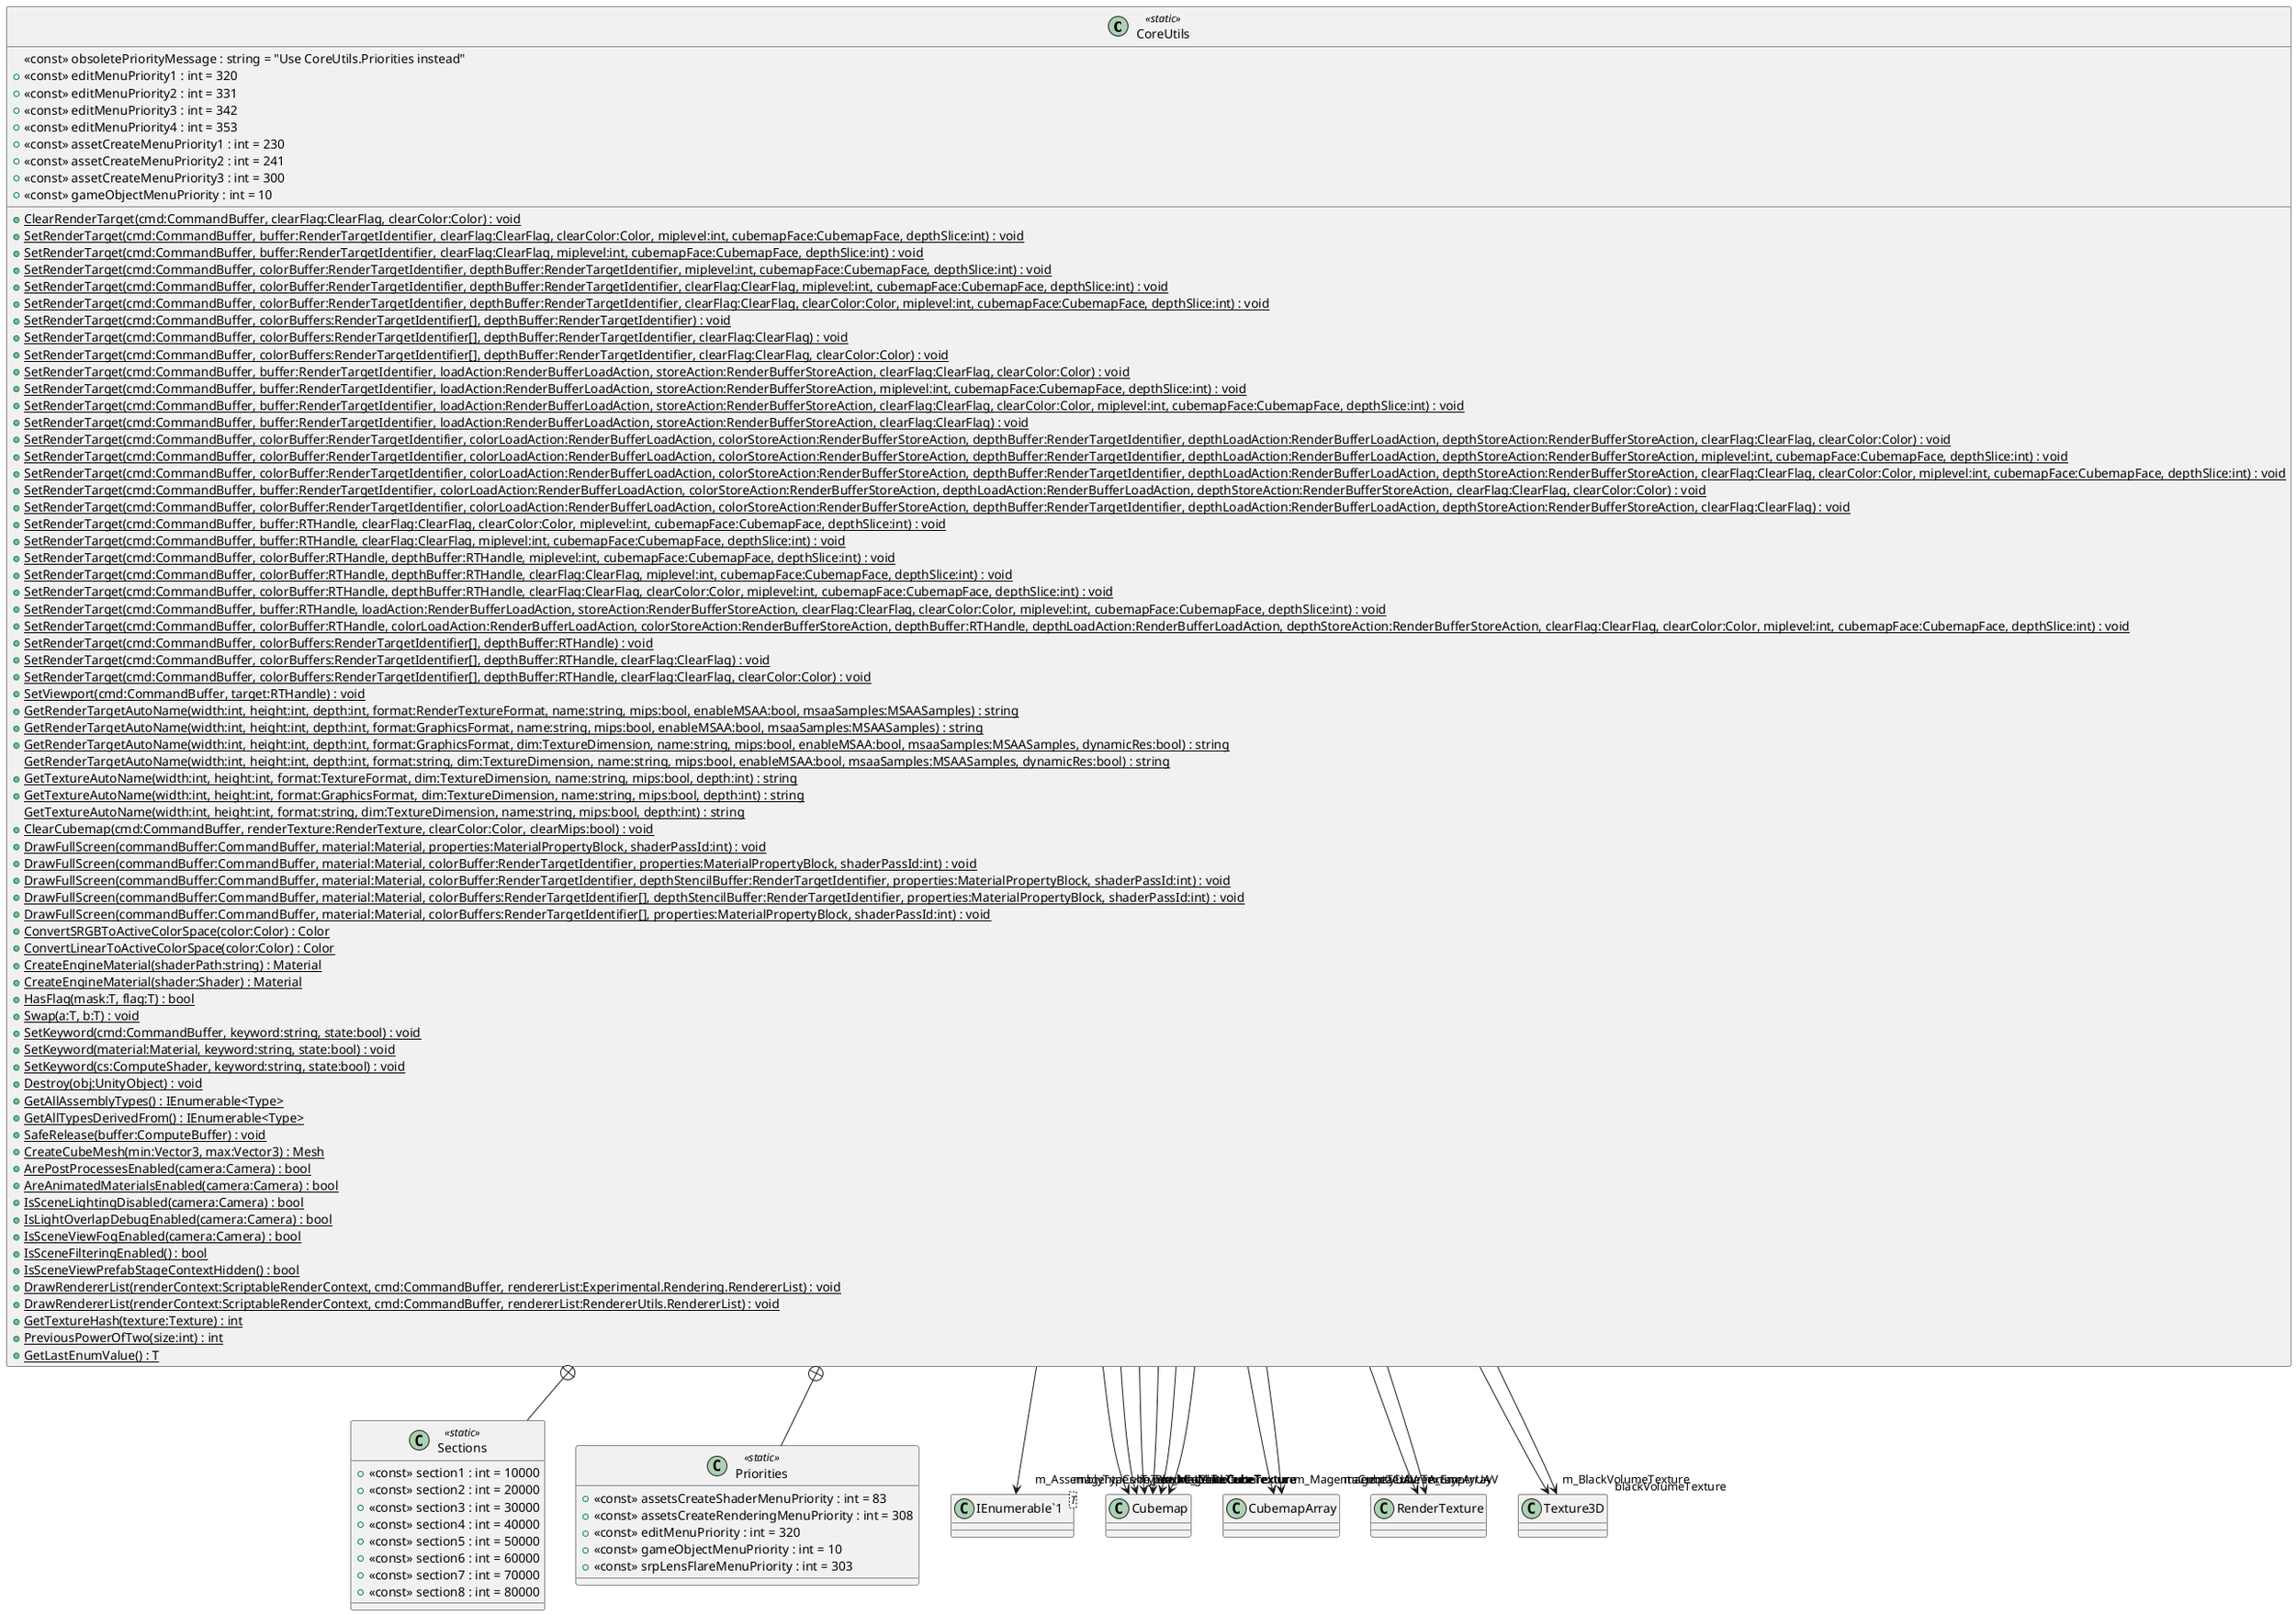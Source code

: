 @startuml
class CoreUtils <<static>> {
    <<const>> obsoletePriorityMessage : string = "Use CoreUtils.Priorities instead"
    + <<const>> editMenuPriority1 : int = 320
    + <<const>> editMenuPriority2 : int = 331
    + <<const>> editMenuPriority3 : int = 342
    + <<const>> editMenuPriority4 : int = 353
    + <<const>> assetCreateMenuPriority1 : int = 230
    + <<const>> assetCreateMenuPriority2 : int = 241
    + <<const>> assetCreateMenuPriority3 : int = 300
    + <<const>> gameObjectMenuPriority : int = 10
    + {static} ClearRenderTarget(cmd:CommandBuffer, clearFlag:ClearFlag, clearColor:Color) : void
    + {static} SetRenderTarget(cmd:CommandBuffer, buffer:RenderTargetIdentifier, clearFlag:ClearFlag, clearColor:Color, miplevel:int, cubemapFace:CubemapFace, depthSlice:int) : void
    + {static} SetRenderTarget(cmd:CommandBuffer, buffer:RenderTargetIdentifier, clearFlag:ClearFlag, miplevel:int, cubemapFace:CubemapFace, depthSlice:int) : void
    + {static} SetRenderTarget(cmd:CommandBuffer, colorBuffer:RenderTargetIdentifier, depthBuffer:RenderTargetIdentifier, miplevel:int, cubemapFace:CubemapFace, depthSlice:int) : void
    + {static} SetRenderTarget(cmd:CommandBuffer, colorBuffer:RenderTargetIdentifier, depthBuffer:RenderTargetIdentifier, clearFlag:ClearFlag, miplevel:int, cubemapFace:CubemapFace, depthSlice:int) : void
    + {static} SetRenderTarget(cmd:CommandBuffer, colorBuffer:RenderTargetIdentifier, depthBuffer:RenderTargetIdentifier, clearFlag:ClearFlag, clearColor:Color, miplevel:int, cubemapFace:CubemapFace, depthSlice:int) : void
    + {static} SetRenderTarget(cmd:CommandBuffer, colorBuffers:RenderTargetIdentifier[], depthBuffer:RenderTargetIdentifier) : void
    + {static} SetRenderTarget(cmd:CommandBuffer, colorBuffers:RenderTargetIdentifier[], depthBuffer:RenderTargetIdentifier, clearFlag:ClearFlag) : void
    + {static} SetRenderTarget(cmd:CommandBuffer, colorBuffers:RenderTargetIdentifier[], depthBuffer:RenderTargetIdentifier, clearFlag:ClearFlag, clearColor:Color) : void
    + {static} SetRenderTarget(cmd:CommandBuffer, buffer:RenderTargetIdentifier, loadAction:RenderBufferLoadAction, storeAction:RenderBufferStoreAction, clearFlag:ClearFlag, clearColor:Color) : void
    + {static} SetRenderTarget(cmd:CommandBuffer, buffer:RenderTargetIdentifier, loadAction:RenderBufferLoadAction, storeAction:RenderBufferStoreAction, miplevel:int, cubemapFace:CubemapFace, depthSlice:int) : void
    + {static} SetRenderTarget(cmd:CommandBuffer, buffer:RenderTargetIdentifier, loadAction:RenderBufferLoadAction, storeAction:RenderBufferStoreAction, clearFlag:ClearFlag, clearColor:Color, miplevel:int, cubemapFace:CubemapFace, depthSlice:int) : void
    + {static} SetRenderTarget(cmd:CommandBuffer, buffer:RenderTargetIdentifier, loadAction:RenderBufferLoadAction, storeAction:RenderBufferStoreAction, clearFlag:ClearFlag) : void
    + {static} SetRenderTarget(cmd:CommandBuffer, colorBuffer:RenderTargetIdentifier, colorLoadAction:RenderBufferLoadAction, colorStoreAction:RenderBufferStoreAction, depthBuffer:RenderTargetIdentifier, depthLoadAction:RenderBufferLoadAction, depthStoreAction:RenderBufferStoreAction, clearFlag:ClearFlag, clearColor:Color) : void
    + {static} SetRenderTarget(cmd:CommandBuffer, colorBuffer:RenderTargetIdentifier, colorLoadAction:RenderBufferLoadAction, colorStoreAction:RenderBufferStoreAction, depthBuffer:RenderTargetIdentifier, depthLoadAction:RenderBufferLoadAction, depthStoreAction:RenderBufferStoreAction, miplevel:int, cubemapFace:CubemapFace, depthSlice:int) : void
    + {static} SetRenderTarget(cmd:CommandBuffer, colorBuffer:RenderTargetIdentifier, colorLoadAction:RenderBufferLoadAction, colorStoreAction:RenderBufferStoreAction, depthBuffer:RenderTargetIdentifier, depthLoadAction:RenderBufferLoadAction, depthStoreAction:RenderBufferStoreAction, clearFlag:ClearFlag, clearColor:Color, miplevel:int, cubemapFace:CubemapFace, depthSlice:int) : void
    + {static} SetRenderTarget(cmd:CommandBuffer, buffer:RenderTargetIdentifier, colorLoadAction:RenderBufferLoadAction, colorStoreAction:RenderBufferStoreAction, depthLoadAction:RenderBufferLoadAction, depthStoreAction:RenderBufferStoreAction, clearFlag:ClearFlag, clearColor:Color) : void
    + {static} SetRenderTarget(cmd:CommandBuffer, colorBuffer:RenderTargetIdentifier, colorLoadAction:RenderBufferLoadAction, colorStoreAction:RenderBufferStoreAction, depthBuffer:RenderTargetIdentifier, depthLoadAction:RenderBufferLoadAction, depthStoreAction:RenderBufferStoreAction, clearFlag:ClearFlag) : void
    + {static} SetRenderTarget(cmd:CommandBuffer, buffer:RTHandle, clearFlag:ClearFlag, clearColor:Color, miplevel:int, cubemapFace:CubemapFace, depthSlice:int) : void
    + {static} SetRenderTarget(cmd:CommandBuffer, buffer:RTHandle, clearFlag:ClearFlag, miplevel:int, cubemapFace:CubemapFace, depthSlice:int) : void
    + {static} SetRenderTarget(cmd:CommandBuffer, colorBuffer:RTHandle, depthBuffer:RTHandle, miplevel:int, cubemapFace:CubemapFace, depthSlice:int) : void
    + {static} SetRenderTarget(cmd:CommandBuffer, colorBuffer:RTHandle, depthBuffer:RTHandle, clearFlag:ClearFlag, miplevel:int, cubemapFace:CubemapFace, depthSlice:int) : void
    + {static} SetRenderTarget(cmd:CommandBuffer, colorBuffer:RTHandle, depthBuffer:RTHandle, clearFlag:ClearFlag, clearColor:Color, miplevel:int, cubemapFace:CubemapFace, depthSlice:int) : void
    + {static} SetRenderTarget(cmd:CommandBuffer, buffer:RTHandle, loadAction:RenderBufferLoadAction, storeAction:RenderBufferStoreAction, clearFlag:ClearFlag, clearColor:Color, miplevel:int, cubemapFace:CubemapFace, depthSlice:int) : void
    + {static} SetRenderTarget(cmd:CommandBuffer, colorBuffer:RTHandle, colorLoadAction:RenderBufferLoadAction, colorStoreAction:RenderBufferStoreAction, depthBuffer:RTHandle, depthLoadAction:RenderBufferLoadAction, depthStoreAction:RenderBufferStoreAction, clearFlag:ClearFlag, clearColor:Color, miplevel:int, cubemapFace:CubemapFace, depthSlice:int) : void
    + {static} SetRenderTarget(cmd:CommandBuffer, colorBuffers:RenderTargetIdentifier[], depthBuffer:RTHandle) : void
    + {static} SetRenderTarget(cmd:CommandBuffer, colorBuffers:RenderTargetIdentifier[], depthBuffer:RTHandle, clearFlag:ClearFlag) : void
    + {static} SetRenderTarget(cmd:CommandBuffer, colorBuffers:RenderTargetIdentifier[], depthBuffer:RTHandle, clearFlag:ClearFlag, clearColor:Color) : void
    + {static} SetViewport(cmd:CommandBuffer, target:RTHandle) : void
    + {static} GetRenderTargetAutoName(width:int, height:int, depth:int, format:RenderTextureFormat, name:string, mips:bool, enableMSAA:bool, msaaSamples:MSAASamples) : string
    + {static} GetRenderTargetAutoName(width:int, height:int, depth:int, format:GraphicsFormat, name:string, mips:bool, enableMSAA:bool, msaaSamples:MSAASamples) : string
    + {static} GetRenderTargetAutoName(width:int, height:int, depth:int, format:GraphicsFormat, dim:TextureDimension, name:string, mips:bool, enableMSAA:bool, msaaSamples:MSAASamples, dynamicRes:bool) : string
    {static} GetRenderTargetAutoName(width:int, height:int, depth:int, format:string, dim:TextureDimension, name:string, mips:bool, enableMSAA:bool, msaaSamples:MSAASamples, dynamicRes:bool) : string
    + {static} GetTextureAutoName(width:int, height:int, format:TextureFormat, dim:TextureDimension, name:string, mips:bool, depth:int) : string
    + {static} GetTextureAutoName(width:int, height:int, format:GraphicsFormat, dim:TextureDimension, name:string, mips:bool, depth:int) : string
    {static} GetTextureAutoName(width:int, height:int, format:string, dim:TextureDimension, name:string, mips:bool, depth:int) : string
    + {static} ClearCubemap(cmd:CommandBuffer, renderTexture:RenderTexture, clearColor:Color, clearMips:bool) : void
    + {static} DrawFullScreen(commandBuffer:CommandBuffer, material:Material, properties:MaterialPropertyBlock, shaderPassId:int) : void
    + {static} DrawFullScreen(commandBuffer:CommandBuffer, material:Material, colorBuffer:RenderTargetIdentifier, properties:MaterialPropertyBlock, shaderPassId:int) : void
    + {static} DrawFullScreen(commandBuffer:CommandBuffer, material:Material, colorBuffer:RenderTargetIdentifier, depthStencilBuffer:RenderTargetIdentifier, properties:MaterialPropertyBlock, shaderPassId:int) : void
    + {static} DrawFullScreen(commandBuffer:CommandBuffer, material:Material, colorBuffers:RenderTargetIdentifier[], depthStencilBuffer:RenderTargetIdentifier, properties:MaterialPropertyBlock, shaderPassId:int) : void
    + {static} DrawFullScreen(commandBuffer:CommandBuffer, material:Material, colorBuffers:RenderTargetIdentifier[], properties:MaterialPropertyBlock, shaderPassId:int) : void
    + {static} ConvertSRGBToActiveColorSpace(color:Color) : Color
    + {static} ConvertLinearToActiveColorSpace(color:Color) : Color
    + {static} CreateEngineMaterial(shaderPath:string) : Material
    + {static} CreateEngineMaterial(shader:Shader) : Material
    + {static} HasFlag(mask:T, flag:T) : bool
    + {static} Swap(a:T, b:T) : void
    + {static} SetKeyword(cmd:CommandBuffer, keyword:string, state:bool) : void
    + {static} SetKeyword(material:Material, keyword:string, state:bool) : void
    + {static} SetKeyword(cs:ComputeShader, keyword:string, state:bool) : void
    + {static} Destroy(obj:UnityObject) : void
    + {static} GetAllAssemblyTypes() : IEnumerable<Type>
    + {static} GetAllTypesDerivedFrom() : IEnumerable<Type>
    + {static} SafeRelease(buffer:ComputeBuffer) : void
    + {static} CreateCubeMesh(min:Vector3, max:Vector3) : Mesh
    + {static} ArePostProcessesEnabled(camera:Camera) : bool
    + {static} AreAnimatedMaterialsEnabled(camera:Camera) : bool
    + {static} IsSceneLightingDisabled(camera:Camera) : bool
    + {static} IsLightOverlapDebugEnabled(camera:Camera) : bool
    + {static} IsSceneViewFogEnabled(camera:Camera) : bool
    + {static} IsSceneFilteringEnabled() : bool
    + {static} IsSceneViewPrefabStageContextHidden() : bool
    + {static} DrawRendererList(renderContext:ScriptableRenderContext, cmd:CommandBuffer, rendererList:Experimental.Rendering.RendererList) : void
    + {static} DrawRendererList(renderContext:ScriptableRenderContext, cmd:CommandBuffer, rendererList:RendererUtils.RendererList) : void
    + {static} GetTextureHash(texture:Texture) : int
    + {static} PreviousPowerOfTwo(size:int) : int
    + {static} GetLastEnumValue() : T
}
class Sections <<static>> {
    + <<const>> section1 : int = 10000
    + <<const>> section2 : int = 20000
    + <<const>> section3 : int = 30000
    + <<const>> section4 : int = 40000
    + <<const>> section5 : int = 50000
    + <<const>> section6 : int = 60000
    + <<const>> section7 : int = 70000
    + <<const>> section8 : int = 80000
}
class Priorities <<static>> {
    + <<const>> assetsCreateShaderMenuPriority : int = 83
    + <<const>> assetsCreateRenderingMenuPriority : int = 308
    + <<const>> editMenuPriority : int = 320
    + <<const>> gameObjectMenuPriority : int = 10
    + <<const>> srpLensFlareMenuPriority : int = 303
}
class "IEnumerable`1"<T> {
}
CoreUtils --> "m_BlackCubeTexture" Cubemap
CoreUtils --> "blackCubeTexture" Cubemap
CoreUtils --> "m_MagentaCubeTexture" Cubemap
CoreUtils --> "magentaCubeTexture" Cubemap
CoreUtils --> "m_MagentaCubeTextureArray" CubemapArray
CoreUtils --> "magentaCubeTextureArray" CubemapArray
CoreUtils --> "m_WhiteCubeTexture" Cubemap
CoreUtils --> "whiteCubeTexture" Cubemap
CoreUtils --> "m_EmptyUAV" RenderTexture
CoreUtils --> "emptyUAV" RenderTexture
CoreUtils --> "m_BlackVolumeTexture" Texture3D
CoreUtils --> "blackVolumeTexture" Texture3D
CoreUtils --> "m_AssemblyTypes<Type>" "IEnumerable`1"
CoreUtils +-- Sections
CoreUtils +-- Priorities
@enduml
